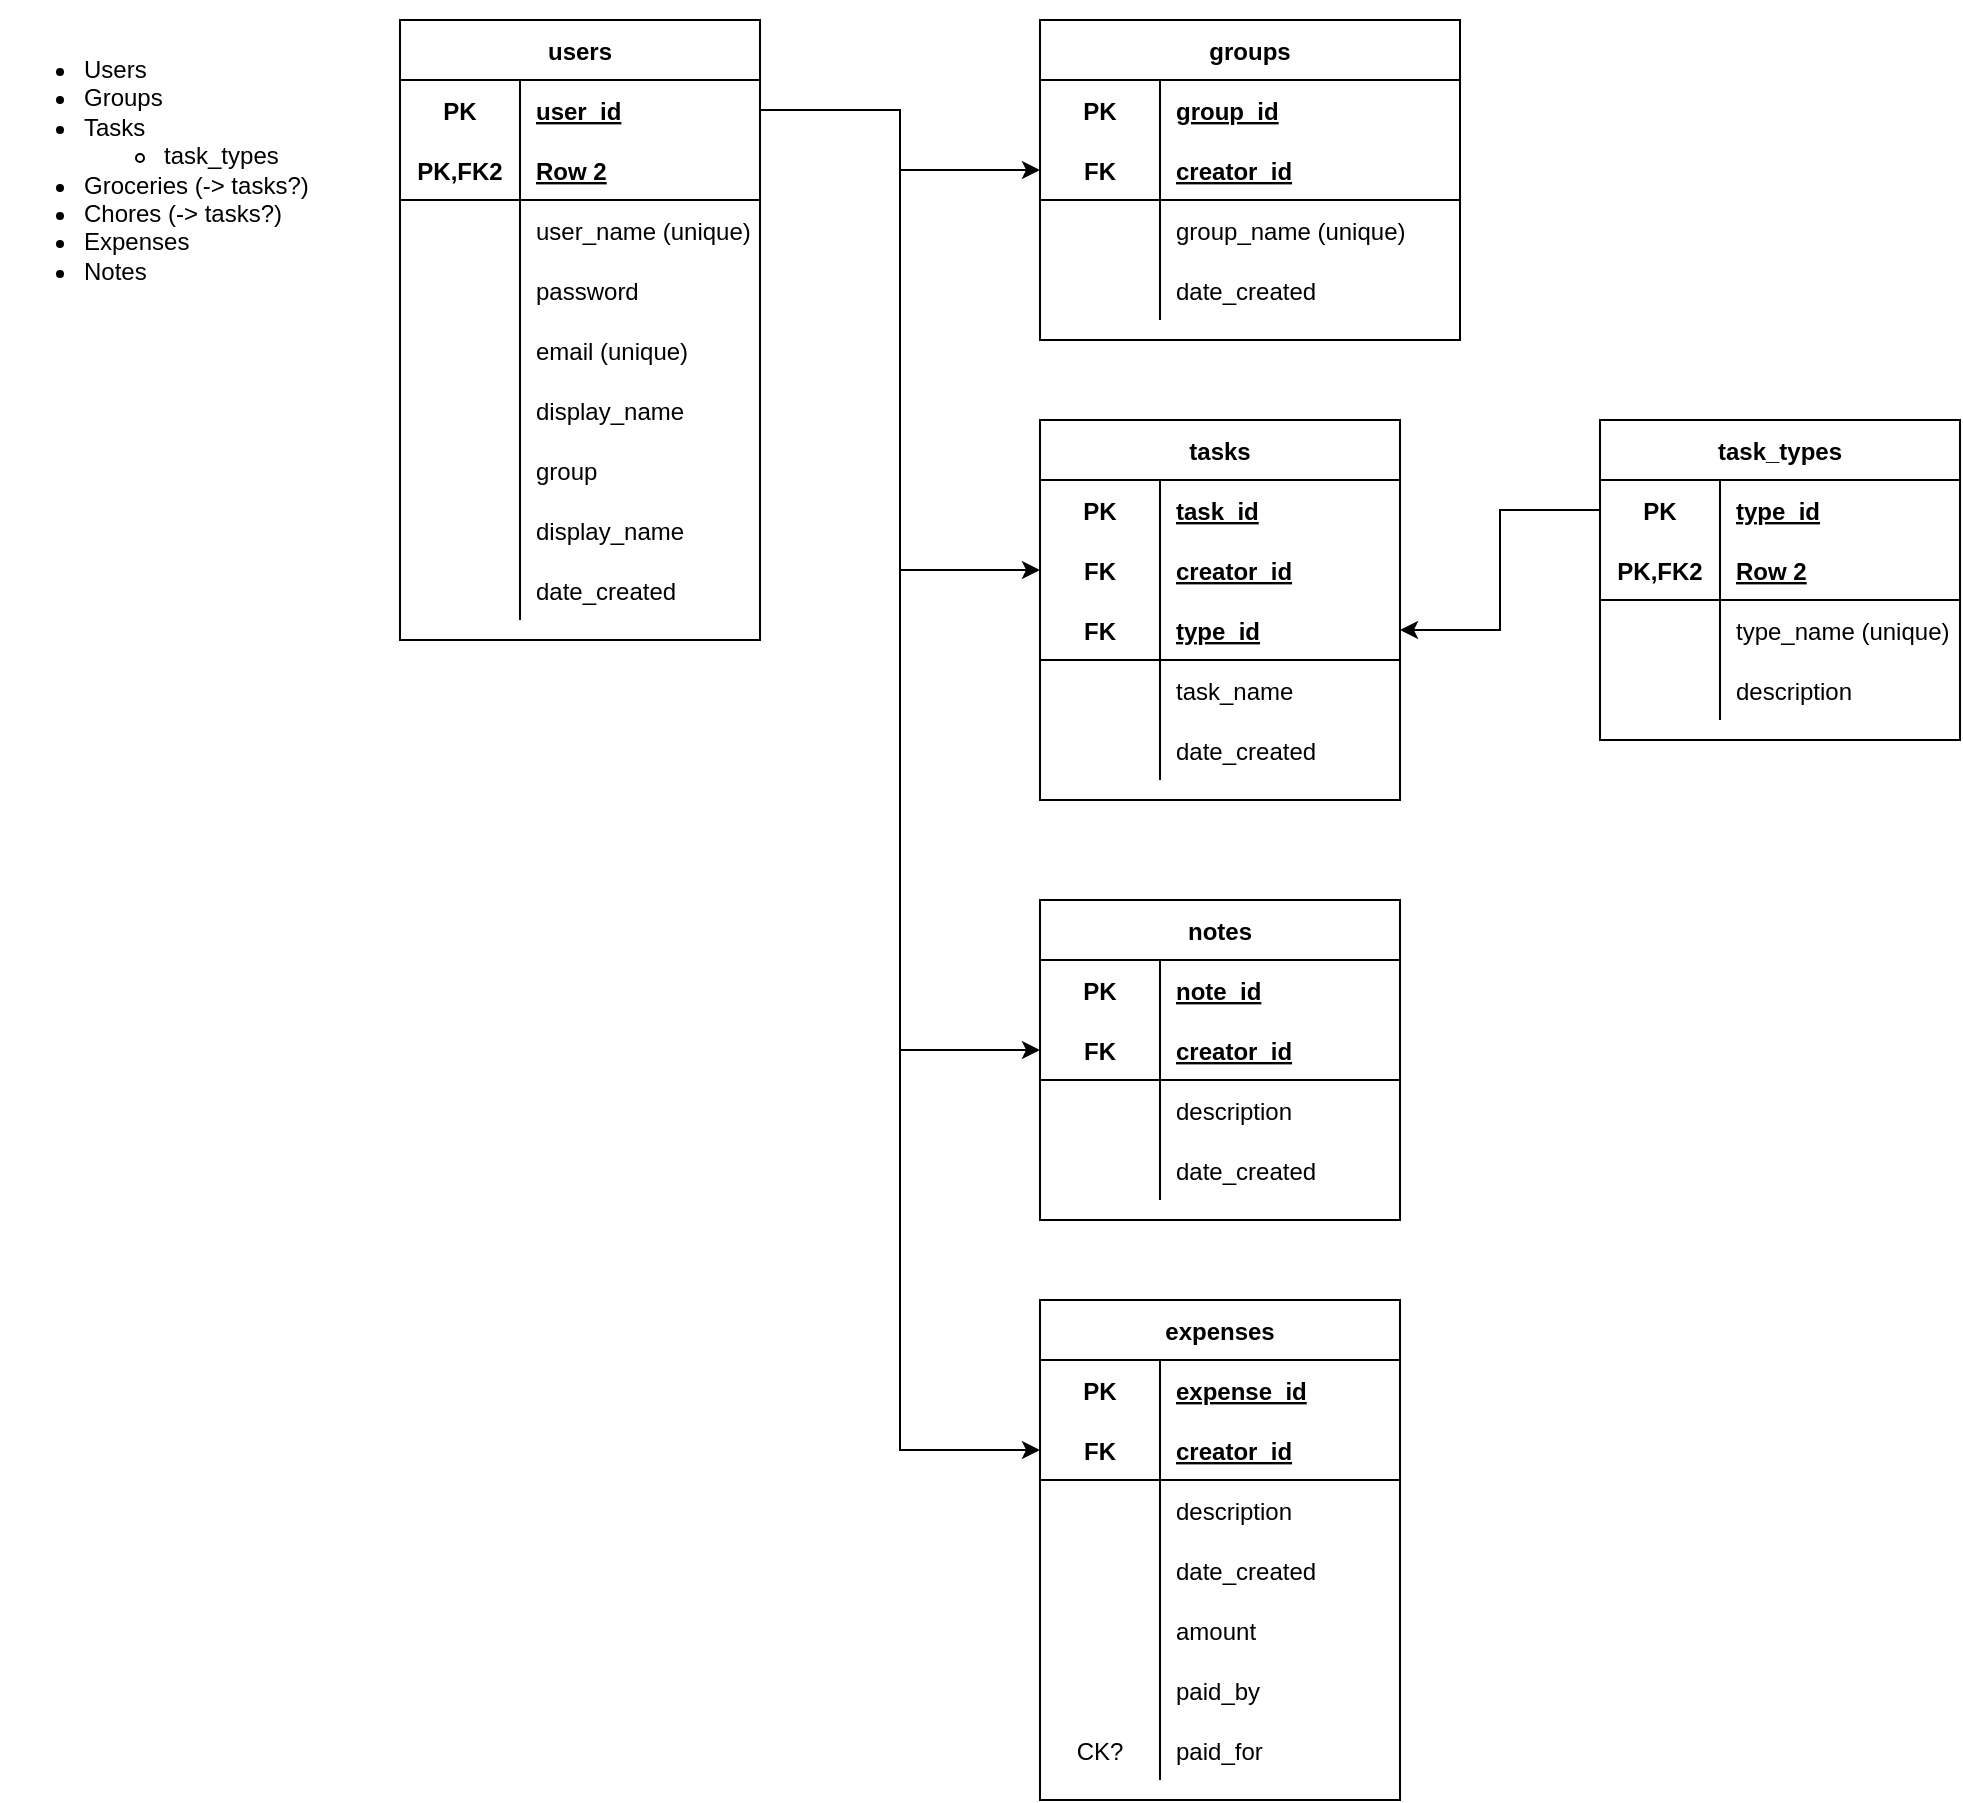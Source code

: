 <mxfile version="20.5.1" type="device"><diagram id="ABxEOK2lCWFMj2nVsjzN" name="Page-1"><mxGraphModel dx="1958" dy="476" grid="1" gridSize="10" guides="1" tooltips="1" connect="1" arrows="1" fold="1" page="1" pageScale="1" pageWidth="850" pageHeight="1100" math="0" shadow="0"><root><mxCell id="0"/><mxCell id="1" parent="0"/><mxCell id="7X0Apk4PSm_8cw07ki-_-6" value="users" style="shape=table;startSize=30;container=1;collapsible=1;childLayout=tableLayout;fixedRows=1;rowLines=0;fontStyle=1;align=center;resizeLast=1;" vertex="1" parent="1"><mxGeometry x="40" y="120" width="180" height="310" as="geometry"/></mxCell><mxCell id="7X0Apk4PSm_8cw07ki-_-7" value="" style="shape=tableRow;horizontal=0;startSize=0;swimlaneHead=0;swimlaneBody=0;fillColor=none;collapsible=0;dropTarget=0;points=[[0,0.5],[1,0.5]];portConstraint=eastwest;top=0;left=0;right=0;bottom=0;" vertex="1" parent="7X0Apk4PSm_8cw07ki-_-6"><mxGeometry y="30" width="180" height="30" as="geometry"/></mxCell><mxCell id="7X0Apk4PSm_8cw07ki-_-8" value="PK" style="shape=partialRectangle;connectable=0;fillColor=none;top=0;left=0;bottom=0;right=0;fontStyle=1;overflow=hidden;" vertex="1" parent="7X0Apk4PSm_8cw07ki-_-7"><mxGeometry width="60" height="30" as="geometry"><mxRectangle width="60" height="30" as="alternateBounds"/></mxGeometry></mxCell><mxCell id="7X0Apk4PSm_8cw07ki-_-9" value="user_id" style="shape=partialRectangle;connectable=0;fillColor=none;top=0;left=0;bottom=0;right=0;align=left;spacingLeft=6;fontStyle=5;overflow=hidden;" vertex="1" parent="7X0Apk4PSm_8cw07ki-_-7"><mxGeometry x="60" width="120" height="30" as="geometry"><mxRectangle width="120" height="30" as="alternateBounds"/></mxGeometry></mxCell><mxCell id="7X0Apk4PSm_8cw07ki-_-10" value="" style="shape=tableRow;horizontal=0;startSize=0;swimlaneHead=0;swimlaneBody=0;fillColor=none;collapsible=0;dropTarget=0;points=[[0,0.5],[1,0.5]];portConstraint=eastwest;top=0;left=0;right=0;bottom=1;" vertex="1" parent="7X0Apk4PSm_8cw07ki-_-6"><mxGeometry y="60" width="180" height="30" as="geometry"/></mxCell><mxCell id="7X0Apk4PSm_8cw07ki-_-11" value="PK,FK2" style="shape=partialRectangle;connectable=0;fillColor=none;top=0;left=0;bottom=0;right=0;fontStyle=1;overflow=hidden;" vertex="1" parent="7X0Apk4PSm_8cw07ki-_-10"><mxGeometry width="60" height="30" as="geometry"><mxRectangle width="60" height="30" as="alternateBounds"/></mxGeometry></mxCell><mxCell id="7X0Apk4PSm_8cw07ki-_-12" value="Row 2" style="shape=partialRectangle;connectable=0;fillColor=none;top=0;left=0;bottom=0;right=0;align=left;spacingLeft=6;fontStyle=5;overflow=hidden;" vertex="1" parent="7X0Apk4PSm_8cw07ki-_-10"><mxGeometry x="60" width="120" height="30" as="geometry"><mxRectangle width="120" height="30" as="alternateBounds"/></mxGeometry></mxCell><mxCell id="7X0Apk4PSm_8cw07ki-_-13" value="" style="shape=tableRow;horizontal=0;startSize=0;swimlaneHead=0;swimlaneBody=0;fillColor=none;collapsible=0;dropTarget=0;points=[[0,0.5],[1,0.5]];portConstraint=eastwest;top=0;left=0;right=0;bottom=0;" vertex="1" parent="7X0Apk4PSm_8cw07ki-_-6"><mxGeometry y="90" width="180" height="30" as="geometry"/></mxCell><mxCell id="7X0Apk4PSm_8cw07ki-_-14" value="" style="shape=partialRectangle;connectable=0;fillColor=none;top=0;left=0;bottom=0;right=0;editable=1;overflow=hidden;" vertex="1" parent="7X0Apk4PSm_8cw07ki-_-13"><mxGeometry width="60" height="30" as="geometry"><mxRectangle width="60" height="30" as="alternateBounds"/></mxGeometry></mxCell><mxCell id="7X0Apk4PSm_8cw07ki-_-15" value="user_name (unique)" style="shape=partialRectangle;connectable=0;fillColor=none;top=0;left=0;bottom=0;right=0;align=left;spacingLeft=6;overflow=hidden;" vertex="1" parent="7X0Apk4PSm_8cw07ki-_-13"><mxGeometry x="60" width="120" height="30" as="geometry"><mxRectangle width="120" height="30" as="alternateBounds"/></mxGeometry></mxCell><mxCell id="7X0Apk4PSm_8cw07ki-_-16" value="" style="shape=tableRow;horizontal=0;startSize=0;swimlaneHead=0;swimlaneBody=0;fillColor=none;collapsible=0;dropTarget=0;points=[[0,0.5],[1,0.5]];portConstraint=eastwest;top=0;left=0;right=0;bottom=0;" vertex="1" parent="7X0Apk4PSm_8cw07ki-_-6"><mxGeometry y="120" width="180" height="30" as="geometry"/></mxCell><mxCell id="7X0Apk4PSm_8cw07ki-_-17" value="" style="shape=partialRectangle;connectable=0;fillColor=none;top=0;left=0;bottom=0;right=0;editable=1;overflow=hidden;" vertex="1" parent="7X0Apk4PSm_8cw07ki-_-16"><mxGeometry width="60" height="30" as="geometry"><mxRectangle width="60" height="30" as="alternateBounds"/></mxGeometry></mxCell><mxCell id="7X0Apk4PSm_8cw07ki-_-18" value="password" style="shape=partialRectangle;connectable=0;fillColor=none;top=0;left=0;bottom=0;right=0;align=left;spacingLeft=6;overflow=hidden;" vertex="1" parent="7X0Apk4PSm_8cw07ki-_-16"><mxGeometry x="60" width="120" height="30" as="geometry"><mxRectangle width="120" height="30" as="alternateBounds"/></mxGeometry></mxCell><mxCell id="7X0Apk4PSm_8cw07ki-_-40" value="" style="shape=tableRow;horizontal=0;startSize=0;swimlaneHead=0;swimlaneBody=0;fillColor=none;collapsible=0;dropTarget=0;points=[[0,0.5],[1,0.5]];portConstraint=eastwest;top=0;left=0;right=0;bottom=0;" vertex="1" parent="7X0Apk4PSm_8cw07ki-_-6"><mxGeometry y="150" width="180" height="30" as="geometry"/></mxCell><mxCell id="7X0Apk4PSm_8cw07ki-_-41" value="" style="shape=partialRectangle;connectable=0;fillColor=none;top=0;left=0;bottom=0;right=0;editable=1;overflow=hidden;" vertex="1" parent="7X0Apk4PSm_8cw07ki-_-40"><mxGeometry width="60" height="30" as="geometry"><mxRectangle width="60" height="30" as="alternateBounds"/></mxGeometry></mxCell><mxCell id="7X0Apk4PSm_8cw07ki-_-42" value="email (unique)" style="shape=partialRectangle;connectable=0;fillColor=none;top=0;left=0;bottom=0;right=0;align=left;spacingLeft=6;overflow=hidden;" vertex="1" parent="7X0Apk4PSm_8cw07ki-_-40"><mxGeometry x="60" width="120" height="30" as="geometry"><mxRectangle width="120" height="30" as="alternateBounds"/></mxGeometry></mxCell><mxCell id="7X0Apk4PSm_8cw07ki-_-20" value="" style="shape=tableRow;horizontal=0;startSize=0;swimlaneHead=0;swimlaneBody=0;fillColor=none;collapsible=0;dropTarget=0;points=[[0,0.5],[1,0.5]];portConstraint=eastwest;top=0;left=0;right=0;bottom=0;" vertex="1" parent="7X0Apk4PSm_8cw07ki-_-6"><mxGeometry y="180" width="180" height="30" as="geometry"/></mxCell><mxCell id="7X0Apk4PSm_8cw07ki-_-21" value="" style="shape=partialRectangle;connectable=0;fillColor=none;top=0;left=0;bottom=0;right=0;editable=1;overflow=hidden;" vertex="1" parent="7X0Apk4PSm_8cw07ki-_-20"><mxGeometry width="60" height="30" as="geometry"><mxRectangle width="60" height="30" as="alternateBounds"/></mxGeometry></mxCell><mxCell id="7X0Apk4PSm_8cw07ki-_-22" value="display_name" style="shape=partialRectangle;connectable=0;fillColor=none;top=0;left=0;bottom=0;right=0;align=left;spacingLeft=6;overflow=hidden;" vertex="1" parent="7X0Apk4PSm_8cw07ki-_-20"><mxGeometry x="60" width="120" height="30" as="geometry"><mxRectangle width="120" height="30" as="alternateBounds"/></mxGeometry></mxCell><mxCell id="7X0Apk4PSm_8cw07ki-_-46" value="" style="shape=tableRow;horizontal=0;startSize=0;swimlaneHead=0;swimlaneBody=0;fillColor=none;collapsible=0;dropTarget=0;points=[[0,0.5],[1,0.5]];portConstraint=eastwest;top=0;left=0;right=0;bottom=0;" vertex="1" parent="7X0Apk4PSm_8cw07ki-_-6"><mxGeometry y="210" width="180" height="30" as="geometry"/></mxCell><mxCell id="7X0Apk4PSm_8cw07ki-_-47" value="" style="shape=partialRectangle;connectable=0;fillColor=none;top=0;left=0;bottom=0;right=0;editable=1;overflow=hidden;" vertex="1" parent="7X0Apk4PSm_8cw07ki-_-46"><mxGeometry width="60" height="30" as="geometry"><mxRectangle width="60" height="30" as="alternateBounds"/></mxGeometry></mxCell><mxCell id="7X0Apk4PSm_8cw07ki-_-48" value="group" style="shape=partialRectangle;connectable=0;fillColor=none;top=0;left=0;bottom=0;right=0;align=left;spacingLeft=6;overflow=hidden;" vertex="1" parent="7X0Apk4PSm_8cw07ki-_-46"><mxGeometry x="60" width="120" height="30" as="geometry"><mxRectangle width="120" height="30" as="alternateBounds"/></mxGeometry></mxCell><mxCell id="7X0Apk4PSm_8cw07ki-_-43" value="" style="shape=tableRow;horizontal=0;startSize=0;swimlaneHead=0;swimlaneBody=0;fillColor=none;collapsible=0;dropTarget=0;points=[[0,0.5],[1,0.5]];portConstraint=eastwest;top=0;left=0;right=0;bottom=0;" vertex="1" parent="7X0Apk4PSm_8cw07ki-_-6"><mxGeometry y="240" width="180" height="30" as="geometry"/></mxCell><mxCell id="7X0Apk4PSm_8cw07ki-_-44" value="" style="shape=partialRectangle;connectable=0;fillColor=none;top=0;left=0;bottom=0;right=0;editable=1;overflow=hidden;" vertex="1" parent="7X0Apk4PSm_8cw07ki-_-43"><mxGeometry width="60" height="30" as="geometry"><mxRectangle width="60" height="30" as="alternateBounds"/></mxGeometry></mxCell><mxCell id="7X0Apk4PSm_8cw07ki-_-45" value="display_name" style="shape=partialRectangle;connectable=0;fillColor=none;top=0;left=0;bottom=0;right=0;align=left;spacingLeft=6;overflow=hidden;" vertex="1" parent="7X0Apk4PSm_8cw07ki-_-43"><mxGeometry x="60" width="120" height="30" as="geometry"><mxRectangle width="120" height="30" as="alternateBounds"/></mxGeometry></mxCell><mxCell id="7X0Apk4PSm_8cw07ki-_-232" value="" style="shape=tableRow;horizontal=0;startSize=0;swimlaneHead=0;swimlaneBody=0;fillColor=none;collapsible=0;dropTarget=0;points=[[0,0.5],[1,0.5]];portConstraint=eastwest;top=0;left=0;right=0;bottom=0;" vertex="1" parent="7X0Apk4PSm_8cw07ki-_-6"><mxGeometry y="270" width="180" height="30" as="geometry"/></mxCell><mxCell id="7X0Apk4PSm_8cw07ki-_-233" value="" style="shape=partialRectangle;connectable=0;fillColor=none;top=0;left=0;bottom=0;right=0;editable=1;overflow=hidden;" vertex="1" parent="7X0Apk4PSm_8cw07ki-_-232"><mxGeometry width="60" height="30" as="geometry"><mxRectangle width="60" height="30" as="alternateBounds"/></mxGeometry></mxCell><mxCell id="7X0Apk4PSm_8cw07ki-_-234" value="date_created" style="shape=partialRectangle;connectable=0;fillColor=none;top=0;left=0;bottom=0;right=0;align=left;spacingLeft=6;overflow=hidden;" vertex="1" parent="7X0Apk4PSm_8cw07ki-_-232"><mxGeometry x="60" width="120" height="30" as="geometry"><mxRectangle width="120" height="30" as="alternateBounds"/></mxGeometry></mxCell><mxCell id="7X0Apk4PSm_8cw07ki-_-19" value="&lt;ul&gt;&lt;li&gt;Users&lt;/li&gt;&lt;li&gt;Groups&lt;br&gt;&lt;/li&gt;&lt;li&gt;Tasks&lt;/li&gt;&lt;ul&gt;&lt;li&gt;task_types&lt;br&gt;&lt;/li&gt;&lt;/ul&gt;&lt;li&gt;Groceries (-&amp;gt; tasks?)&lt;/li&gt;&lt;li&gt;Chores (-&amp;gt; tasks?)&lt;br&gt;&lt;/li&gt;&lt;li&gt;Expenses&lt;/li&gt;&lt;li&gt;Notes&lt;/li&gt;&lt;/ul&gt;" style="text;strokeColor=none;fillColor=none;html=1;whiteSpace=wrap;verticalAlign=middle;overflow=hidden;" vertex="1" parent="1"><mxGeometry x="-160" y="110" width="160" height="170" as="geometry"/></mxCell><mxCell id="7X0Apk4PSm_8cw07ki-_-49" value="groups" style="shape=table;startSize=30;container=1;collapsible=1;childLayout=tableLayout;fixedRows=1;rowLines=0;fontStyle=1;align=center;resizeLast=1;" vertex="1" parent="1"><mxGeometry x="360" y="120" width="210" height="160" as="geometry"/></mxCell><mxCell id="7X0Apk4PSm_8cw07ki-_-50" value="" style="shape=tableRow;horizontal=0;startSize=0;swimlaneHead=0;swimlaneBody=0;fillColor=none;collapsible=0;dropTarget=0;points=[[0,0.5],[1,0.5]];portConstraint=eastwest;top=0;left=0;right=0;bottom=0;" vertex="1" parent="7X0Apk4PSm_8cw07ki-_-49"><mxGeometry y="30" width="210" height="30" as="geometry"/></mxCell><mxCell id="7X0Apk4PSm_8cw07ki-_-51" value="PK" style="shape=partialRectangle;connectable=0;fillColor=none;top=0;left=0;bottom=0;right=0;fontStyle=1;overflow=hidden;" vertex="1" parent="7X0Apk4PSm_8cw07ki-_-50"><mxGeometry width="60" height="30" as="geometry"><mxRectangle width="60" height="30" as="alternateBounds"/></mxGeometry></mxCell><mxCell id="7X0Apk4PSm_8cw07ki-_-52" value="group_id" style="shape=partialRectangle;connectable=0;fillColor=none;top=0;left=0;bottom=0;right=0;align=left;spacingLeft=6;fontStyle=5;overflow=hidden;" vertex="1" parent="7X0Apk4PSm_8cw07ki-_-50"><mxGeometry x="60" width="150" height="30" as="geometry"><mxRectangle width="150" height="30" as="alternateBounds"/></mxGeometry></mxCell><mxCell id="7X0Apk4PSm_8cw07ki-_-53" value="" style="shape=tableRow;horizontal=0;startSize=0;swimlaneHead=0;swimlaneBody=0;fillColor=none;collapsible=0;dropTarget=0;points=[[0,0.5],[1,0.5]];portConstraint=eastwest;top=0;left=0;right=0;bottom=1;" vertex="1" parent="7X0Apk4PSm_8cw07ki-_-49"><mxGeometry y="60" width="210" height="30" as="geometry"/></mxCell><mxCell id="7X0Apk4PSm_8cw07ki-_-54" value="FK" style="shape=partialRectangle;connectable=0;fillColor=none;top=0;left=0;bottom=0;right=0;fontStyle=1;overflow=hidden;" vertex="1" parent="7X0Apk4PSm_8cw07ki-_-53"><mxGeometry width="60" height="30" as="geometry"><mxRectangle width="60" height="30" as="alternateBounds"/></mxGeometry></mxCell><mxCell id="7X0Apk4PSm_8cw07ki-_-55" value="creator_id" style="shape=partialRectangle;connectable=0;fillColor=none;top=0;left=0;bottom=0;right=0;align=left;spacingLeft=6;fontStyle=5;overflow=hidden;" vertex="1" parent="7X0Apk4PSm_8cw07ki-_-53"><mxGeometry x="60" width="150" height="30" as="geometry"><mxRectangle width="150" height="30" as="alternateBounds"/></mxGeometry></mxCell><mxCell id="7X0Apk4PSm_8cw07ki-_-56" value="" style="shape=tableRow;horizontal=0;startSize=0;swimlaneHead=0;swimlaneBody=0;fillColor=none;collapsible=0;dropTarget=0;points=[[0,0.5],[1,0.5]];portConstraint=eastwest;top=0;left=0;right=0;bottom=0;" vertex="1" parent="7X0Apk4PSm_8cw07ki-_-49"><mxGeometry y="90" width="210" height="30" as="geometry"/></mxCell><mxCell id="7X0Apk4PSm_8cw07ki-_-57" value="" style="shape=partialRectangle;connectable=0;fillColor=none;top=0;left=0;bottom=0;right=0;editable=1;overflow=hidden;" vertex="1" parent="7X0Apk4PSm_8cw07ki-_-56"><mxGeometry width="60" height="30" as="geometry"><mxRectangle width="60" height="30" as="alternateBounds"/></mxGeometry></mxCell><mxCell id="7X0Apk4PSm_8cw07ki-_-58" value="group_name (unique)" style="shape=partialRectangle;connectable=0;fillColor=none;top=0;left=0;bottom=0;right=0;align=left;spacingLeft=6;overflow=hidden;" vertex="1" parent="7X0Apk4PSm_8cw07ki-_-56"><mxGeometry x="60" width="150" height="30" as="geometry"><mxRectangle width="150" height="30" as="alternateBounds"/></mxGeometry></mxCell><mxCell id="7X0Apk4PSm_8cw07ki-_-238" value="" style="shape=tableRow;horizontal=0;startSize=0;swimlaneHead=0;swimlaneBody=0;fillColor=none;collapsible=0;dropTarget=0;points=[[0,0.5],[1,0.5]];portConstraint=eastwest;top=0;left=0;right=0;bottom=0;" vertex="1" parent="7X0Apk4PSm_8cw07ki-_-49"><mxGeometry y="120" width="210" height="30" as="geometry"/></mxCell><mxCell id="7X0Apk4PSm_8cw07ki-_-239" value="" style="shape=partialRectangle;connectable=0;fillColor=none;top=0;left=0;bottom=0;right=0;editable=1;overflow=hidden;" vertex="1" parent="7X0Apk4PSm_8cw07ki-_-238"><mxGeometry width="60" height="30" as="geometry"><mxRectangle width="60" height="30" as="alternateBounds"/></mxGeometry></mxCell><mxCell id="7X0Apk4PSm_8cw07ki-_-240" value="date_created" style="shape=partialRectangle;connectable=0;fillColor=none;top=0;left=0;bottom=0;right=0;align=left;spacingLeft=6;overflow=hidden;" vertex="1" parent="7X0Apk4PSm_8cw07ki-_-238"><mxGeometry x="60" width="150" height="30" as="geometry"><mxRectangle width="150" height="30" as="alternateBounds"/></mxGeometry></mxCell><mxCell id="7X0Apk4PSm_8cw07ki-_-75" style="edgeStyle=orthogonalEdgeStyle;rounded=0;orthogonalLoop=1;jettySize=auto;html=1;exitX=1;exitY=0.5;exitDx=0;exitDy=0;entryX=0;entryY=0.5;entryDx=0;entryDy=0;" edge="1" parent="1" source="7X0Apk4PSm_8cw07ki-_-7" target="7X0Apk4PSm_8cw07ki-_-53"><mxGeometry relative="1" as="geometry"/></mxCell><mxCell id="7X0Apk4PSm_8cw07ki-_-77" value="tasks" style="shape=table;startSize=30;container=1;collapsible=1;childLayout=tableLayout;fixedRows=1;rowLines=0;fontStyle=1;align=center;resizeLast=1;shadow=0;" vertex="1" parent="1"><mxGeometry x="360" y="320" width="180" height="190" as="geometry"/></mxCell><mxCell id="7X0Apk4PSm_8cw07ki-_-78" value="" style="shape=tableRow;horizontal=0;startSize=0;swimlaneHead=0;swimlaneBody=0;fillColor=none;collapsible=0;dropTarget=0;points=[[0,0.5],[1,0.5]];portConstraint=eastwest;top=0;left=0;right=0;bottom=0;" vertex="1" parent="7X0Apk4PSm_8cw07ki-_-77"><mxGeometry y="30" width="180" height="30" as="geometry"/></mxCell><mxCell id="7X0Apk4PSm_8cw07ki-_-79" value="PK" style="shape=partialRectangle;connectable=0;fillColor=none;top=0;left=0;bottom=0;right=0;fontStyle=1;overflow=hidden;" vertex="1" parent="7X0Apk4PSm_8cw07ki-_-78"><mxGeometry width="60" height="30" as="geometry"><mxRectangle width="60" height="30" as="alternateBounds"/></mxGeometry></mxCell><mxCell id="7X0Apk4PSm_8cw07ki-_-80" value="task_id" style="shape=partialRectangle;connectable=0;fillColor=none;top=0;left=0;bottom=0;right=0;align=left;spacingLeft=6;fontStyle=5;overflow=hidden;" vertex="1" parent="7X0Apk4PSm_8cw07ki-_-78"><mxGeometry x="60" width="120" height="30" as="geometry"><mxRectangle width="120" height="30" as="alternateBounds"/></mxGeometry></mxCell><mxCell id="7X0Apk4PSm_8cw07ki-_-108" value="" style="shape=tableRow;horizontal=0;startSize=0;swimlaneHead=0;swimlaneBody=0;fillColor=none;collapsible=0;dropTarget=0;points=[[0,0.5],[1,0.5]];portConstraint=eastwest;top=0;left=0;right=0;bottom=0;swimlaneFillColor=none;gradientColor=none;" vertex="1" parent="7X0Apk4PSm_8cw07ki-_-77"><mxGeometry y="60" width="180" height="30" as="geometry"/></mxCell><mxCell id="7X0Apk4PSm_8cw07ki-_-109" value="FK" style="shape=partialRectangle;connectable=0;fillColor=none;top=0;left=0;bottom=0;right=0;fontStyle=1;overflow=hidden;" vertex="1" parent="7X0Apk4PSm_8cw07ki-_-108"><mxGeometry width="60" height="30" as="geometry"><mxRectangle width="60" height="30" as="alternateBounds"/></mxGeometry></mxCell><mxCell id="7X0Apk4PSm_8cw07ki-_-110" value="creator_id" style="shape=partialRectangle;connectable=0;fillColor=none;top=0;left=0;bottom=0;right=0;align=left;spacingLeft=6;fontStyle=5;overflow=hidden;" vertex="1" parent="7X0Apk4PSm_8cw07ki-_-108"><mxGeometry x="60" width="120" height="30" as="geometry"><mxRectangle width="120" height="30" as="alternateBounds"/></mxGeometry></mxCell><mxCell id="7X0Apk4PSm_8cw07ki-_-81" value="" style="shape=tableRow;horizontal=0;startSize=0;swimlaneHead=0;swimlaneBody=0;fillColor=none;collapsible=0;dropTarget=0;points=[[0,0.5],[1,0.5]];portConstraint=eastwest;top=0;left=0;right=0;bottom=1;" vertex="1" parent="7X0Apk4PSm_8cw07ki-_-77"><mxGeometry y="90" width="180" height="30" as="geometry"/></mxCell><mxCell id="7X0Apk4PSm_8cw07ki-_-82" value="FK" style="shape=partialRectangle;connectable=0;fillColor=none;top=0;left=0;bottom=0;right=0;fontStyle=1;overflow=hidden;shadow=0;" vertex="1" parent="7X0Apk4PSm_8cw07ki-_-81"><mxGeometry width="60" height="30" as="geometry"><mxRectangle width="60" height="30" as="alternateBounds"/></mxGeometry></mxCell><mxCell id="7X0Apk4PSm_8cw07ki-_-83" value="type_id" style="shape=partialRectangle;connectable=0;fillColor=none;top=0;left=0;bottom=0;right=0;align=left;spacingLeft=6;fontStyle=5;overflow=hidden;strokeColor=default;" vertex="1" parent="7X0Apk4PSm_8cw07ki-_-81"><mxGeometry x="60" width="120" height="30" as="geometry"><mxRectangle width="120" height="30" as="alternateBounds"/></mxGeometry></mxCell><mxCell id="7X0Apk4PSm_8cw07ki-_-84" value="" style="shape=tableRow;horizontal=0;startSize=0;swimlaneHead=0;swimlaneBody=0;fillColor=none;collapsible=0;dropTarget=0;points=[[0,0.5],[1,0.5]];portConstraint=eastwest;top=0;left=0;right=0;bottom=0;" vertex="1" parent="7X0Apk4PSm_8cw07ki-_-77"><mxGeometry y="120" width="180" height="30" as="geometry"/></mxCell><mxCell id="7X0Apk4PSm_8cw07ki-_-85" value="" style="shape=partialRectangle;connectable=0;fillColor=none;top=0;left=0;bottom=0;right=0;editable=1;overflow=hidden;" vertex="1" parent="7X0Apk4PSm_8cw07ki-_-84"><mxGeometry width="60" height="30" as="geometry"><mxRectangle width="60" height="30" as="alternateBounds"/></mxGeometry></mxCell><mxCell id="7X0Apk4PSm_8cw07ki-_-86" value="task_name" style="shape=partialRectangle;connectable=0;fillColor=none;top=0;left=0;bottom=0;right=0;align=left;spacingLeft=6;overflow=hidden;strokeColor=default;" vertex="1" parent="7X0Apk4PSm_8cw07ki-_-84"><mxGeometry x="60" width="120" height="30" as="geometry"><mxRectangle width="120" height="30" as="alternateBounds"/></mxGeometry></mxCell><mxCell id="7X0Apk4PSm_8cw07ki-_-220" value="" style="shape=tableRow;horizontal=0;startSize=0;swimlaneHead=0;swimlaneBody=0;fillColor=none;collapsible=0;dropTarget=0;points=[[0,0.5],[1,0.5]];portConstraint=eastwest;top=0;left=0;right=0;bottom=0;" vertex="1" parent="7X0Apk4PSm_8cw07ki-_-77"><mxGeometry y="150" width="180" height="30" as="geometry"/></mxCell><mxCell id="7X0Apk4PSm_8cw07ki-_-221" value="" style="shape=partialRectangle;connectable=0;fillColor=none;top=0;left=0;bottom=0;right=0;editable=1;overflow=hidden;" vertex="1" parent="7X0Apk4PSm_8cw07ki-_-220"><mxGeometry width="60" height="30" as="geometry"><mxRectangle width="60" height="30" as="alternateBounds"/></mxGeometry></mxCell><mxCell id="7X0Apk4PSm_8cw07ki-_-222" value="date_created" style="shape=partialRectangle;connectable=0;fillColor=none;top=0;left=0;bottom=0;right=0;align=left;spacingLeft=6;overflow=hidden;" vertex="1" parent="7X0Apk4PSm_8cw07ki-_-220"><mxGeometry x="60" width="120" height="30" as="geometry"><mxRectangle width="120" height="30" as="alternateBounds"/></mxGeometry></mxCell><mxCell id="7X0Apk4PSm_8cw07ki-_-148" style="edgeStyle=orthogonalEdgeStyle;rounded=0;orthogonalLoop=1;jettySize=auto;html=1;exitX=1;exitY=0.5;exitDx=0;exitDy=0;" edge="1" parent="1" source="7X0Apk4PSm_8cw07ki-_-7" target="7X0Apk4PSm_8cw07ki-_-108"><mxGeometry relative="1" as="geometry"/></mxCell><mxCell id="7X0Apk4PSm_8cw07ki-_-152" value="task_types" style="shape=table;startSize=30;container=1;collapsible=1;childLayout=tableLayout;fixedRows=1;rowLines=0;fontStyle=1;align=center;resizeLast=1;" vertex="1" parent="1"><mxGeometry x="640" y="320" width="180" height="160" as="geometry"/></mxCell><mxCell id="7X0Apk4PSm_8cw07ki-_-153" value="" style="shape=tableRow;horizontal=0;startSize=0;swimlaneHead=0;swimlaneBody=0;fillColor=none;collapsible=0;dropTarget=0;points=[[0,0.5],[1,0.5]];portConstraint=eastwest;top=0;left=0;right=0;bottom=0;" vertex="1" parent="7X0Apk4PSm_8cw07ki-_-152"><mxGeometry y="30" width="180" height="30" as="geometry"/></mxCell><mxCell id="7X0Apk4PSm_8cw07ki-_-154" value="PK" style="shape=partialRectangle;connectable=0;fillColor=none;top=0;left=0;bottom=0;right=0;fontStyle=1;overflow=hidden;" vertex="1" parent="7X0Apk4PSm_8cw07ki-_-153"><mxGeometry width="60" height="30" as="geometry"><mxRectangle width="60" height="30" as="alternateBounds"/></mxGeometry></mxCell><mxCell id="7X0Apk4PSm_8cw07ki-_-155" value="type_id" style="shape=partialRectangle;connectable=0;fillColor=none;top=0;left=0;bottom=0;right=0;align=left;spacingLeft=6;fontStyle=5;overflow=hidden;" vertex="1" parent="7X0Apk4PSm_8cw07ki-_-153"><mxGeometry x="60" width="120" height="30" as="geometry"><mxRectangle width="120" height="30" as="alternateBounds"/></mxGeometry></mxCell><mxCell id="7X0Apk4PSm_8cw07ki-_-162" value="" style="shape=tableRow;horizontal=0;startSize=0;swimlaneHead=0;swimlaneBody=0;fillColor=none;collapsible=0;dropTarget=0;points=[[0,0.5],[1,0.5]];portConstraint=eastwest;top=0;left=0;right=0;bottom=1;" vertex="1" parent="7X0Apk4PSm_8cw07ki-_-152"><mxGeometry y="60" width="180" height="30" as="geometry"/></mxCell><mxCell id="7X0Apk4PSm_8cw07ki-_-163" value="PK,FK2" style="shape=partialRectangle;connectable=0;fillColor=none;top=0;left=0;bottom=0;right=0;fontStyle=1;overflow=hidden;" vertex="1" parent="7X0Apk4PSm_8cw07ki-_-162"><mxGeometry width="60" height="30" as="geometry"><mxRectangle width="60" height="30" as="alternateBounds"/></mxGeometry></mxCell><mxCell id="7X0Apk4PSm_8cw07ki-_-164" value="Row 2" style="shape=partialRectangle;connectable=0;fillColor=none;top=0;left=0;bottom=0;right=0;align=left;spacingLeft=6;fontStyle=5;overflow=hidden;" vertex="1" parent="7X0Apk4PSm_8cw07ki-_-162"><mxGeometry x="60" width="120" height="30" as="geometry"><mxRectangle width="120" height="30" as="alternateBounds"/></mxGeometry></mxCell><mxCell id="7X0Apk4PSm_8cw07ki-_-165" value="" style="shape=tableRow;horizontal=0;startSize=0;swimlaneHead=0;swimlaneBody=0;fillColor=none;collapsible=0;dropTarget=0;points=[[0,0.5],[1,0.5]];portConstraint=eastwest;top=0;left=0;right=0;bottom=0;" vertex="1" parent="7X0Apk4PSm_8cw07ki-_-152"><mxGeometry y="90" width="180" height="30" as="geometry"/></mxCell><mxCell id="7X0Apk4PSm_8cw07ki-_-166" value="" style="shape=partialRectangle;connectable=0;fillColor=none;top=0;left=0;bottom=0;right=0;editable=1;overflow=hidden;" vertex="1" parent="7X0Apk4PSm_8cw07ki-_-165"><mxGeometry width="60" height="30" as="geometry"><mxRectangle width="60" height="30" as="alternateBounds"/></mxGeometry></mxCell><mxCell id="7X0Apk4PSm_8cw07ki-_-167" value="type_name (unique)" style="shape=partialRectangle;connectable=0;fillColor=none;top=0;left=0;bottom=0;right=0;align=left;spacingLeft=6;overflow=hidden;" vertex="1" parent="7X0Apk4PSm_8cw07ki-_-165"><mxGeometry x="60" width="120" height="30" as="geometry"><mxRectangle width="120" height="30" as="alternateBounds"/></mxGeometry></mxCell><mxCell id="7X0Apk4PSm_8cw07ki-_-229" value="" style="shape=tableRow;horizontal=0;startSize=0;swimlaneHead=0;swimlaneBody=0;fillColor=none;collapsible=0;dropTarget=0;points=[[0,0.5],[1,0.5]];portConstraint=eastwest;top=0;left=0;right=0;bottom=0;" vertex="1" parent="7X0Apk4PSm_8cw07ki-_-152"><mxGeometry y="120" width="180" height="30" as="geometry"/></mxCell><mxCell id="7X0Apk4PSm_8cw07ki-_-230" value="" style="shape=partialRectangle;connectable=0;fillColor=none;top=0;left=0;bottom=0;right=0;editable=1;overflow=hidden;" vertex="1" parent="7X0Apk4PSm_8cw07ki-_-229"><mxGeometry width="60" height="30" as="geometry"><mxRectangle width="60" height="30" as="alternateBounds"/></mxGeometry></mxCell><mxCell id="7X0Apk4PSm_8cw07ki-_-231" value="description" style="shape=partialRectangle;connectable=0;fillColor=none;top=0;left=0;bottom=0;right=0;align=left;spacingLeft=6;overflow=hidden;" vertex="1" parent="7X0Apk4PSm_8cw07ki-_-229"><mxGeometry x="60" width="120" height="30" as="geometry"><mxRectangle width="120" height="30" as="alternateBounds"/></mxGeometry></mxCell><mxCell id="7X0Apk4PSm_8cw07ki-_-241" value="notes" style="shape=table;startSize=30;container=1;collapsible=1;childLayout=tableLayout;fixedRows=1;rowLines=0;fontStyle=1;align=center;resizeLast=1;" vertex="1" parent="1"><mxGeometry x="360" y="560" width="180" height="160" as="geometry"/></mxCell><mxCell id="7X0Apk4PSm_8cw07ki-_-242" value="" style="shape=tableRow;horizontal=0;startSize=0;swimlaneHead=0;swimlaneBody=0;fillColor=none;collapsible=0;dropTarget=0;points=[[0,0.5],[1,0.5]];portConstraint=eastwest;top=0;left=0;right=0;bottom=0;" vertex="1" parent="7X0Apk4PSm_8cw07ki-_-241"><mxGeometry y="30" width="180" height="30" as="geometry"/></mxCell><mxCell id="7X0Apk4PSm_8cw07ki-_-243" value="PK" style="shape=partialRectangle;connectable=0;fillColor=none;top=0;left=0;bottom=0;right=0;fontStyle=1;overflow=hidden;" vertex="1" parent="7X0Apk4PSm_8cw07ki-_-242"><mxGeometry width="60" height="30" as="geometry"><mxRectangle width="60" height="30" as="alternateBounds"/></mxGeometry></mxCell><mxCell id="7X0Apk4PSm_8cw07ki-_-244" value="note_id" style="shape=partialRectangle;connectable=0;fillColor=none;top=0;left=0;bottom=0;right=0;align=left;spacingLeft=6;fontStyle=5;overflow=hidden;" vertex="1" parent="7X0Apk4PSm_8cw07ki-_-242"><mxGeometry x="60" width="120" height="30" as="geometry"><mxRectangle width="120" height="30" as="alternateBounds"/></mxGeometry></mxCell><mxCell id="7X0Apk4PSm_8cw07ki-_-257" value="" style="shape=tableRow;horizontal=0;startSize=0;swimlaneHead=0;swimlaneBody=0;fillColor=none;collapsible=0;dropTarget=0;points=[[0,0.5],[1,0.5]];portConstraint=eastwest;top=0;left=0;right=0;bottom=1;" vertex="1" parent="7X0Apk4PSm_8cw07ki-_-241"><mxGeometry y="60" width="180" height="30" as="geometry"/></mxCell><mxCell id="7X0Apk4PSm_8cw07ki-_-258" value="FK" style="shape=partialRectangle;connectable=0;fillColor=none;top=0;left=0;bottom=0;right=0;fontStyle=1;overflow=hidden;" vertex="1" parent="7X0Apk4PSm_8cw07ki-_-257"><mxGeometry width="60" height="30" as="geometry"><mxRectangle width="60" height="30" as="alternateBounds"/></mxGeometry></mxCell><mxCell id="7X0Apk4PSm_8cw07ki-_-259" value="creator_id" style="shape=partialRectangle;connectable=0;fillColor=none;top=0;left=0;bottom=0;right=0;align=left;spacingLeft=6;fontStyle=5;overflow=hidden;" vertex="1" parent="7X0Apk4PSm_8cw07ki-_-257"><mxGeometry x="60" width="120" height="30" as="geometry"><mxRectangle width="120" height="30" as="alternateBounds"/></mxGeometry></mxCell><mxCell id="7X0Apk4PSm_8cw07ki-_-251" value="" style="shape=tableRow;horizontal=0;startSize=0;swimlaneHead=0;swimlaneBody=0;fillColor=none;collapsible=0;dropTarget=0;points=[[0,0.5],[1,0.5]];portConstraint=eastwest;top=0;left=0;right=0;bottom=0;" vertex="1" parent="7X0Apk4PSm_8cw07ki-_-241"><mxGeometry y="90" width="180" height="30" as="geometry"/></mxCell><mxCell id="7X0Apk4PSm_8cw07ki-_-252" value="" style="shape=partialRectangle;connectable=0;fillColor=none;top=0;left=0;bottom=0;right=0;editable=1;overflow=hidden;" vertex="1" parent="7X0Apk4PSm_8cw07ki-_-251"><mxGeometry width="60" height="30" as="geometry"><mxRectangle width="60" height="30" as="alternateBounds"/></mxGeometry></mxCell><mxCell id="7X0Apk4PSm_8cw07ki-_-253" value="description" style="shape=partialRectangle;connectable=0;fillColor=none;top=0;left=0;bottom=0;right=0;align=left;spacingLeft=6;overflow=hidden;" vertex="1" parent="7X0Apk4PSm_8cw07ki-_-251"><mxGeometry x="60" width="120" height="30" as="geometry"><mxRectangle width="120" height="30" as="alternateBounds"/></mxGeometry></mxCell><mxCell id="7X0Apk4PSm_8cw07ki-_-254" value="" style="shape=tableRow;horizontal=0;startSize=0;swimlaneHead=0;swimlaneBody=0;fillColor=none;collapsible=0;dropTarget=0;points=[[0,0.5],[1,0.5]];portConstraint=eastwest;top=0;left=0;right=0;bottom=0;" vertex="1" parent="7X0Apk4PSm_8cw07ki-_-241"><mxGeometry y="120" width="180" height="30" as="geometry"/></mxCell><mxCell id="7X0Apk4PSm_8cw07ki-_-255" value="" style="shape=partialRectangle;connectable=0;fillColor=none;top=0;left=0;bottom=0;right=0;editable=1;overflow=hidden;" vertex="1" parent="7X0Apk4PSm_8cw07ki-_-254"><mxGeometry width="60" height="30" as="geometry"><mxRectangle width="60" height="30" as="alternateBounds"/></mxGeometry></mxCell><mxCell id="7X0Apk4PSm_8cw07ki-_-256" value="date_created" style="shape=partialRectangle;connectable=0;fillColor=none;top=0;left=0;bottom=0;right=0;align=left;spacingLeft=6;overflow=hidden;" vertex="1" parent="7X0Apk4PSm_8cw07ki-_-254"><mxGeometry x="60" width="120" height="30" as="geometry"><mxRectangle width="120" height="30" as="alternateBounds"/></mxGeometry></mxCell><mxCell id="7X0Apk4PSm_8cw07ki-_-260" value="expenses" style="shape=table;startSize=30;container=1;collapsible=1;childLayout=tableLayout;fixedRows=1;rowLines=0;fontStyle=1;align=center;resizeLast=1;" vertex="1" parent="1"><mxGeometry x="360" y="760" width="180" height="250" as="geometry"><mxRectangle x="360" y="760" width="90" height="30" as="alternateBounds"/></mxGeometry></mxCell><mxCell id="7X0Apk4PSm_8cw07ki-_-261" value="" style="shape=tableRow;horizontal=0;startSize=0;swimlaneHead=0;swimlaneBody=0;fillColor=none;collapsible=0;dropTarget=0;points=[[0,0.5],[1,0.5]];portConstraint=eastwest;top=0;left=0;right=0;bottom=0;" vertex="1" parent="7X0Apk4PSm_8cw07ki-_-260"><mxGeometry y="30" width="180" height="30" as="geometry"/></mxCell><mxCell id="7X0Apk4PSm_8cw07ki-_-262" value="PK" style="shape=partialRectangle;connectable=0;fillColor=none;top=0;left=0;bottom=0;right=0;fontStyle=1;overflow=hidden;" vertex="1" parent="7X0Apk4PSm_8cw07ki-_-261"><mxGeometry width="60" height="30" as="geometry"><mxRectangle width="60" height="30" as="alternateBounds"/></mxGeometry></mxCell><mxCell id="7X0Apk4PSm_8cw07ki-_-263" value="expense_id" style="shape=partialRectangle;connectable=0;fillColor=none;top=0;left=0;bottom=0;right=0;align=left;spacingLeft=6;fontStyle=5;overflow=hidden;" vertex="1" parent="7X0Apk4PSm_8cw07ki-_-261"><mxGeometry x="60" width="120" height="30" as="geometry"><mxRectangle width="120" height="30" as="alternateBounds"/></mxGeometry></mxCell><mxCell id="7X0Apk4PSm_8cw07ki-_-264" value="" style="shape=tableRow;horizontal=0;startSize=0;swimlaneHead=0;swimlaneBody=0;fillColor=none;collapsible=0;dropTarget=0;points=[[0,0.5],[1,0.5]];portConstraint=eastwest;top=0;left=0;right=0;bottom=1;" vertex="1" parent="7X0Apk4PSm_8cw07ki-_-260"><mxGeometry y="60" width="180" height="30" as="geometry"/></mxCell><mxCell id="7X0Apk4PSm_8cw07ki-_-265" value="FK" style="shape=partialRectangle;connectable=0;fillColor=none;top=0;left=0;bottom=0;right=0;fontStyle=1;overflow=hidden;" vertex="1" parent="7X0Apk4PSm_8cw07ki-_-264"><mxGeometry width="60" height="30" as="geometry"><mxRectangle width="60" height="30" as="alternateBounds"/></mxGeometry></mxCell><mxCell id="7X0Apk4PSm_8cw07ki-_-266" value="creator_id" style="shape=partialRectangle;connectable=0;fillColor=none;top=0;left=0;bottom=0;right=0;align=left;spacingLeft=6;fontStyle=5;overflow=hidden;" vertex="1" parent="7X0Apk4PSm_8cw07ki-_-264"><mxGeometry x="60" width="120" height="30" as="geometry"><mxRectangle width="120" height="30" as="alternateBounds"/></mxGeometry></mxCell><mxCell id="7X0Apk4PSm_8cw07ki-_-267" value="" style="shape=tableRow;horizontal=0;startSize=0;swimlaneHead=0;swimlaneBody=0;fillColor=none;collapsible=0;dropTarget=0;points=[[0,0.5],[1,0.5]];portConstraint=eastwest;top=0;left=0;right=0;bottom=0;" vertex="1" parent="7X0Apk4PSm_8cw07ki-_-260"><mxGeometry y="90" width="180" height="30" as="geometry"/></mxCell><mxCell id="7X0Apk4PSm_8cw07ki-_-268" value="" style="shape=partialRectangle;connectable=0;fillColor=none;top=0;left=0;bottom=0;right=0;editable=1;overflow=hidden;" vertex="1" parent="7X0Apk4PSm_8cw07ki-_-267"><mxGeometry width="60" height="30" as="geometry"><mxRectangle width="60" height="30" as="alternateBounds"/></mxGeometry></mxCell><mxCell id="7X0Apk4PSm_8cw07ki-_-269" value="description" style="shape=partialRectangle;connectable=0;fillColor=none;top=0;left=0;bottom=0;right=0;align=left;spacingLeft=6;overflow=hidden;" vertex="1" parent="7X0Apk4PSm_8cw07ki-_-267"><mxGeometry x="60" width="120" height="30" as="geometry"><mxRectangle width="120" height="30" as="alternateBounds"/></mxGeometry></mxCell><mxCell id="7X0Apk4PSm_8cw07ki-_-270" value="" style="shape=tableRow;horizontal=0;startSize=0;swimlaneHead=0;swimlaneBody=0;fillColor=none;collapsible=0;dropTarget=0;points=[[0,0.5],[1,0.5]];portConstraint=eastwest;top=0;left=0;right=0;bottom=0;" vertex="1" parent="7X0Apk4PSm_8cw07ki-_-260"><mxGeometry y="120" width="180" height="30" as="geometry"/></mxCell><mxCell id="7X0Apk4PSm_8cw07ki-_-271" value="" style="shape=partialRectangle;connectable=0;fillColor=none;top=0;left=0;bottom=0;right=0;editable=1;overflow=hidden;" vertex="1" parent="7X0Apk4PSm_8cw07ki-_-270"><mxGeometry width="60" height="30" as="geometry"><mxRectangle width="60" height="30" as="alternateBounds"/></mxGeometry></mxCell><mxCell id="7X0Apk4PSm_8cw07ki-_-272" value="date_created" style="shape=partialRectangle;connectable=0;fillColor=none;top=0;left=0;bottom=0;right=0;align=left;spacingLeft=6;overflow=hidden;" vertex="1" parent="7X0Apk4PSm_8cw07ki-_-270"><mxGeometry x="60" width="120" height="30" as="geometry"><mxRectangle width="120" height="30" as="alternateBounds"/></mxGeometry></mxCell><mxCell id="7X0Apk4PSm_8cw07ki-_-273" value="" style="shape=tableRow;horizontal=0;startSize=0;swimlaneHead=0;swimlaneBody=0;fillColor=none;collapsible=0;dropTarget=0;points=[[0,0.5],[1,0.5]];portConstraint=eastwest;top=0;left=0;right=0;bottom=0;" vertex="1" parent="7X0Apk4PSm_8cw07ki-_-260"><mxGeometry y="150" width="180" height="30" as="geometry"/></mxCell><mxCell id="7X0Apk4PSm_8cw07ki-_-274" value="" style="shape=partialRectangle;connectable=0;fillColor=none;top=0;left=0;bottom=0;right=0;editable=1;overflow=hidden;" vertex="1" parent="7X0Apk4PSm_8cw07ki-_-273"><mxGeometry width="60" height="30" as="geometry"><mxRectangle width="60" height="30" as="alternateBounds"/></mxGeometry></mxCell><mxCell id="7X0Apk4PSm_8cw07ki-_-275" value="amount" style="shape=partialRectangle;connectable=0;fillColor=none;top=0;left=0;bottom=0;right=0;align=left;spacingLeft=6;overflow=hidden;" vertex="1" parent="7X0Apk4PSm_8cw07ki-_-273"><mxGeometry x="60" width="120" height="30" as="geometry"><mxRectangle width="120" height="30" as="alternateBounds"/></mxGeometry></mxCell><mxCell id="7X0Apk4PSm_8cw07ki-_-282" value="" style="shape=tableRow;horizontal=0;startSize=0;swimlaneHead=0;swimlaneBody=0;fillColor=none;collapsible=0;dropTarget=0;points=[[0,0.5],[1,0.5]];portConstraint=eastwest;top=0;left=0;right=0;bottom=0;" vertex="1" parent="7X0Apk4PSm_8cw07ki-_-260"><mxGeometry y="180" width="180" height="30" as="geometry"/></mxCell><mxCell id="7X0Apk4PSm_8cw07ki-_-283" value="" style="shape=partialRectangle;connectable=0;fillColor=none;top=0;left=0;bottom=0;right=0;editable=1;overflow=hidden;" vertex="1" parent="7X0Apk4PSm_8cw07ki-_-282"><mxGeometry width="60" height="30" as="geometry"><mxRectangle width="60" height="30" as="alternateBounds"/></mxGeometry></mxCell><mxCell id="7X0Apk4PSm_8cw07ki-_-284" value="paid_by" style="shape=partialRectangle;connectable=0;fillColor=none;top=0;left=0;bottom=0;right=0;align=left;spacingLeft=6;overflow=hidden;" vertex="1" parent="7X0Apk4PSm_8cw07ki-_-282"><mxGeometry x="60" width="120" height="30" as="geometry"><mxRectangle width="120" height="30" as="alternateBounds"/></mxGeometry></mxCell><mxCell id="7X0Apk4PSm_8cw07ki-_-285" value="" style="shape=tableRow;horizontal=0;startSize=0;swimlaneHead=0;swimlaneBody=0;fillColor=none;collapsible=0;dropTarget=0;points=[[0,0.5],[1,0.5]];portConstraint=eastwest;top=0;left=0;right=0;bottom=0;" vertex="1" parent="7X0Apk4PSm_8cw07ki-_-260"><mxGeometry y="210" width="180" height="30" as="geometry"/></mxCell><mxCell id="7X0Apk4PSm_8cw07ki-_-286" value="CK?" style="shape=partialRectangle;connectable=0;fillColor=none;top=0;left=0;bottom=0;right=0;editable=1;overflow=hidden;" vertex="1" parent="7X0Apk4PSm_8cw07ki-_-285"><mxGeometry width="60" height="30" as="geometry"><mxRectangle width="60" height="30" as="alternateBounds"/></mxGeometry></mxCell><mxCell id="7X0Apk4PSm_8cw07ki-_-287" value="paid_for" style="shape=partialRectangle;connectable=0;fillColor=none;top=0;left=0;bottom=0;right=0;align=left;spacingLeft=6;overflow=hidden;" vertex="1" parent="7X0Apk4PSm_8cw07ki-_-285"><mxGeometry x="60" width="120" height="30" as="geometry"><mxRectangle width="120" height="30" as="alternateBounds"/></mxGeometry></mxCell><mxCell id="7X0Apk4PSm_8cw07ki-_-288" style="edgeStyle=orthogonalEdgeStyle;rounded=0;orthogonalLoop=1;jettySize=auto;html=1;exitX=1;exitY=0.5;exitDx=0;exitDy=0;" edge="1" parent="1" source="7X0Apk4PSm_8cw07ki-_-7" target="7X0Apk4PSm_8cw07ki-_-257"><mxGeometry relative="1" as="geometry"/></mxCell><mxCell id="7X0Apk4PSm_8cw07ki-_-289" style="edgeStyle=orthogonalEdgeStyle;rounded=0;orthogonalLoop=1;jettySize=auto;html=1;exitX=1;exitY=0.5;exitDx=0;exitDy=0;" edge="1" parent="1" source="7X0Apk4PSm_8cw07ki-_-7" target="7X0Apk4PSm_8cw07ki-_-264"><mxGeometry relative="1" as="geometry"/></mxCell><mxCell id="7X0Apk4PSm_8cw07ki-_-290" style="edgeStyle=orthogonalEdgeStyle;rounded=0;orthogonalLoop=1;jettySize=auto;html=1;exitX=0;exitY=0.5;exitDx=0;exitDy=0;" edge="1" parent="1" source="7X0Apk4PSm_8cw07ki-_-153" target="7X0Apk4PSm_8cw07ki-_-81"><mxGeometry relative="1" as="geometry"/></mxCell></root></mxGraphModel></diagram></mxfile>